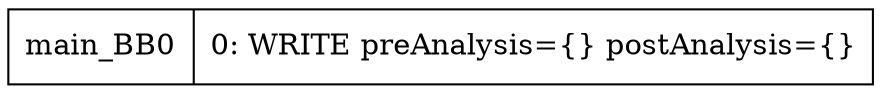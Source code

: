 diGraph G { 
main_BB0 [shape=record, label="<b>main_BB0| {0: WRITE  preAnalysis=\{\} postAnalysis=\{\}}"];



}